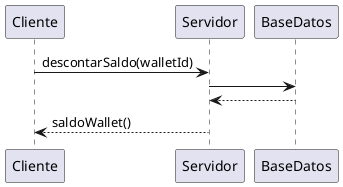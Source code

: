 @startuml
Cliente -> Servidor: descontarSaldo(walletId)
Servidor -> BaseDatos
BaseDatos --> Servidor
Servidor --> Cliente: saldoWallet()
@enduml
